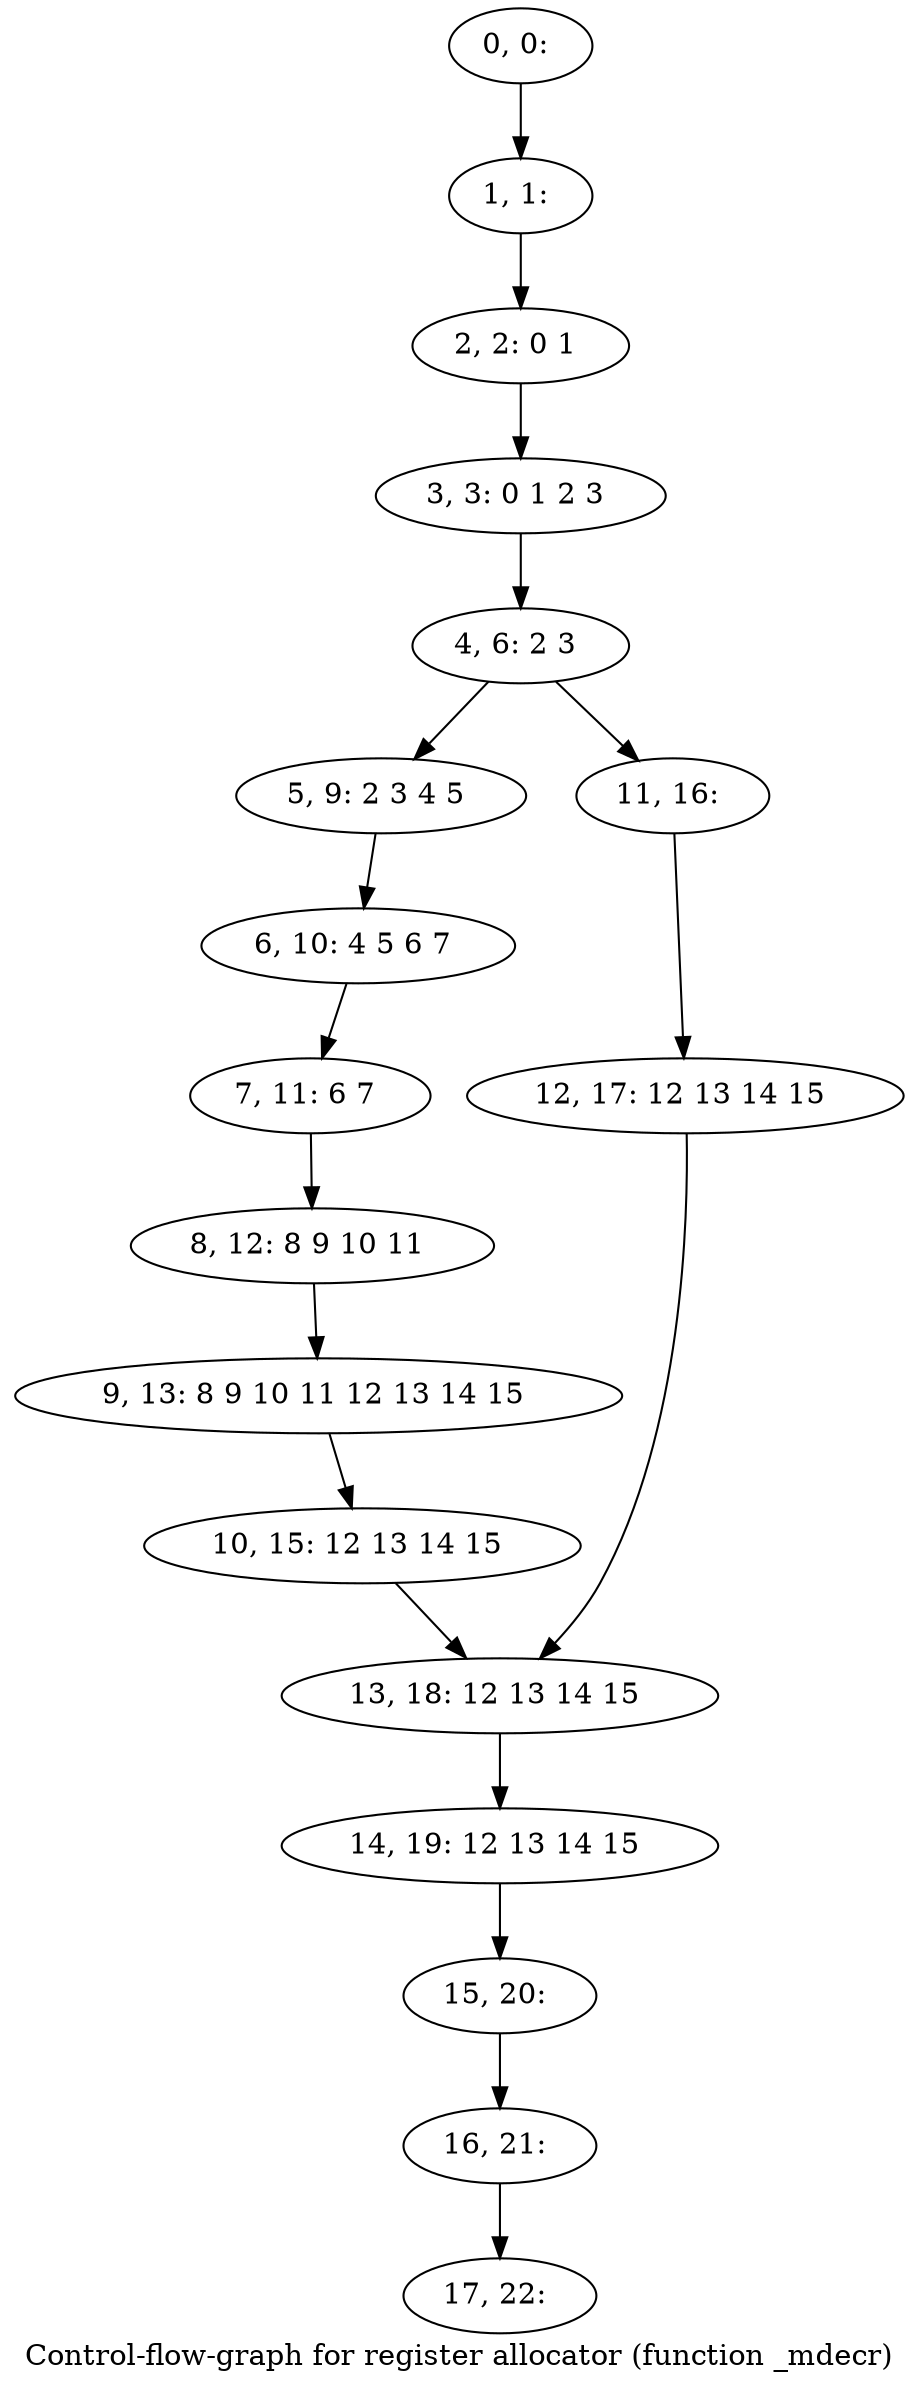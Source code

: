 digraph G {
graph [label="Control-flow-graph for register allocator (function _mdecr)"]
0[label="0, 0: "];
1[label="1, 1: "];
2[label="2, 2: 0 1 "];
3[label="3, 3: 0 1 2 3 "];
4[label="4, 6: 2 3 "];
5[label="5, 9: 2 3 4 5 "];
6[label="6, 10: 4 5 6 7 "];
7[label="7, 11: 6 7 "];
8[label="8, 12: 8 9 10 11 "];
9[label="9, 13: 8 9 10 11 12 13 14 15 "];
10[label="10, 15: 12 13 14 15 "];
11[label="11, 16: "];
12[label="12, 17: 12 13 14 15 "];
13[label="13, 18: 12 13 14 15 "];
14[label="14, 19: 12 13 14 15 "];
15[label="15, 20: "];
16[label="16, 21: "];
17[label="17, 22: "];
0->1 ;
1->2 ;
2->3 ;
3->4 ;
4->5 ;
4->11 ;
5->6 ;
6->7 ;
7->8 ;
8->9 ;
9->10 ;
10->13 ;
11->12 ;
12->13 ;
13->14 ;
14->15 ;
15->16 ;
16->17 ;
}
